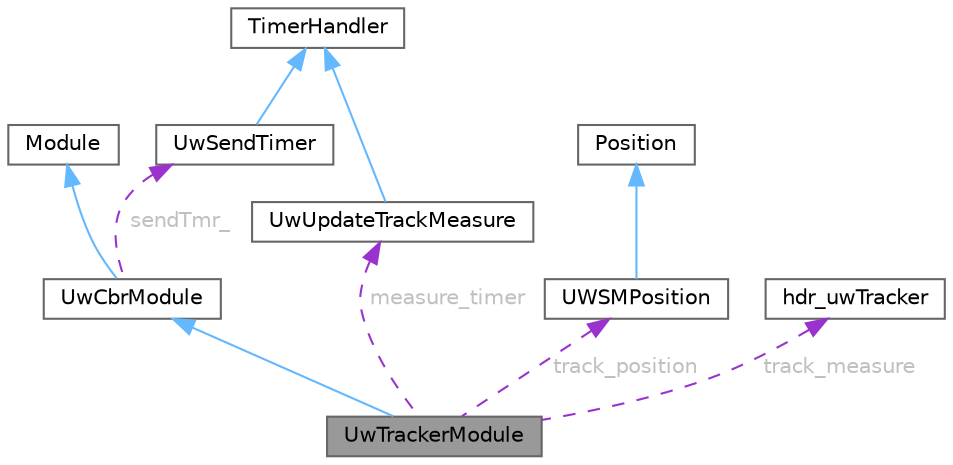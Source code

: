 digraph "UwTrackerModule"
{
 // LATEX_PDF_SIZE
  bgcolor="transparent";
  edge [fontname=Helvetica,fontsize=10,labelfontname=Helvetica,labelfontsize=10];
  node [fontname=Helvetica,fontsize=10,shape=box,height=0.2,width=0.4];
  Node1 [id="Node000001",label="UwTrackerModule",height=0.2,width=0.4,color="gray40", fillcolor="grey60", style="filled", fontcolor="black",tooltip="UwTrackerModule class is used to track mobile nodes via sonar and share tracking information via pack..."];
  Node2 -> Node1 [id="edge1_Node000001_Node000002",dir="back",color="steelblue1",style="solid",tooltip=" "];
  Node2 [id="Node000002",label="UwCbrModule",height=0.2,width=0.4,color="gray40", fillcolor="white", style="filled",URL="$classUwCbrModule.html",tooltip="UwCbrModule class is used to manage UWCBR packets and to collect statistics about them."];
  Node3 -> Node2 [id="edge2_Node000002_Node000003",dir="back",color="steelblue1",style="solid",tooltip=" "];
  Node3 [id="Node000003",label="Module",height=0.2,width=0.4,color="gray40", fillcolor="white", style="filled",tooltip=" "];
  Node4 -> Node2 [id="edge3_Node000002_Node000004",dir="back",color="darkorchid3",style="dashed",tooltip=" ",label=" sendTmr_",fontcolor="grey" ];
  Node4 [id="Node000004",label="UwSendTimer",height=0.2,width=0.4,color="gray40", fillcolor="white", style="filled",URL="$classUwSendTimer.html",tooltip="UwSendTimer class is used to handle the scheduling period of UWCBR packets."];
  Node5 -> Node4 [id="edge4_Node000004_Node000005",dir="back",color="steelblue1",style="solid",tooltip=" "];
  Node5 [id="Node000005",label="TimerHandler",height=0.2,width=0.4,color="gray40", fillcolor="white", style="filled",tooltip=" "];
  Node6 -> Node1 [id="edge5_Node000001_Node000006",dir="back",color="darkorchid3",style="dashed",tooltip=" ",label=" track_position",fontcolor="grey" ];
  Node6 [id="Node000006",label="UWSMPosition",height=0.2,width=0.4,color="gray40", fillcolor="white", style="filled",URL="$classUWSMPosition.html",tooltip=" "];
  Node7 -> Node6 [id="edge6_Node000006_Node000007",dir="back",color="steelblue1",style="solid",tooltip=" "];
  Node7 [id="Node000007",label="Position",height=0.2,width=0.4,color="gray40", fillcolor="white", style="filled",tooltip=" "];
  Node8 -> Node1 [id="edge7_Node000001_Node000008",dir="back",color="darkorchid3",style="dashed",tooltip=" ",label=" track_measure",fontcolor="grey" ];
  Node8 [id="Node000008",label="hdr_uwTracker",height=0.2,width=0.4,color="gray40", fillcolor="white", style="filled",URL="$structhdr__uwTracker.html",tooltip="hdr_uwROV_ctr describes UWROV_ctr packets for controlling the ROV."];
  Node9 -> Node1 [id="edge8_Node000001_Node000009",dir="back",color="darkorchid3",style="dashed",tooltip=" ",label=" measure_timer",fontcolor="grey" ];
  Node9 [id="Node000009",label="UwUpdateTrackMeasure",height=0.2,width=0.4,color="gray40", fillcolor="white", style="filled",URL="$classUwUpdateTrackMeasure.html",tooltip=" "];
  Node5 -> Node9 [id="edge9_Node000009_Node000005",dir="back",color="steelblue1",style="solid",tooltip=" "];
}
